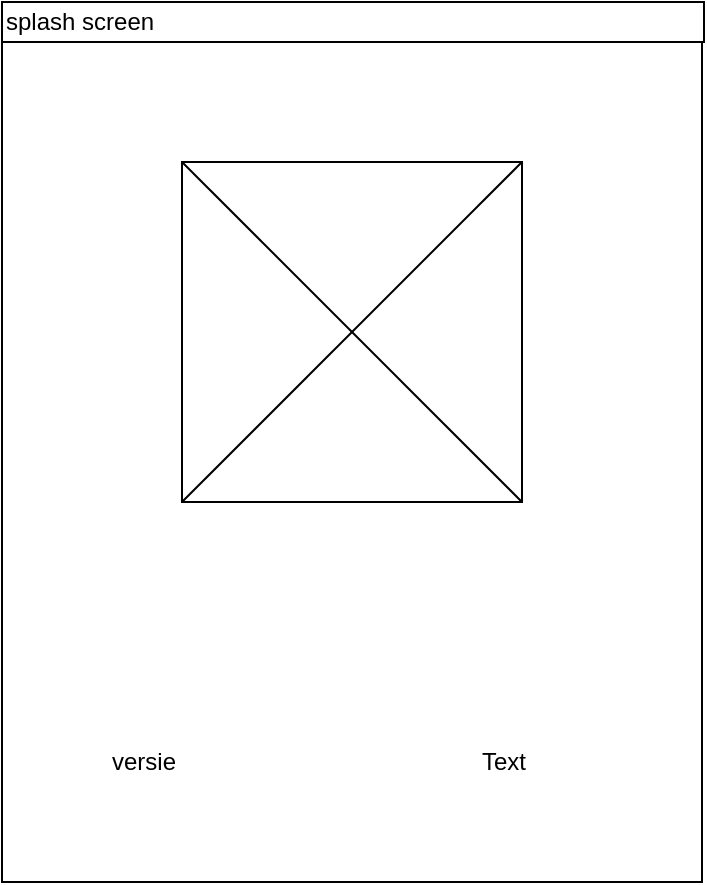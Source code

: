 <mxfile version="20.8.16" type="device"><diagram name="Pagina-1" id="SDJvJmmaV_iEHm4Sz-VC"><mxGraphModel dx="1338" dy="820" grid="1" gridSize="10" guides="1" tooltips="1" connect="1" arrows="1" fold="1" page="1" pageScale="1" pageWidth="827" pageHeight="1169" math="0" shadow="0"><root><mxCell id="0"/><mxCell id="1" parent="0"/><mxCell id="AwRq_K0OCSnCiTpL8taD-1" value="" style="rounded=0;whiteSpace=wrap;html=1;" vertex="1" parent="1"><mxGeometry x="239" y="210" width="350" height="420" as="geometry"/></mxCell><mxCell id="AwRq_K0OCSnCiTpL8taD-2" value="splash screen" style="rounded=0;whiteSpace=wrap;html=1;align=left;" vertex="1" parent="1"><mxGeometry x="239" y="190" width="351" height="20" as="geometry"/></mxCell><mxCell id="AwRq_K0OCSnCiTpL8taD-3" value="" style="whiteSpace=wrap;html=1;aspect=fixed;" vertex="1" parent="1"><mxGeometry x="329" y="270" width="170" height="170" as="geometry"/></mxCell><mxCell id="AwRq_K0OCSnCiTpL8taD-4" value="" style="endArrow=none;html=1;rounded=0;entryX=1;entryY=0;entryDx=0;entryDy=0;exitX=0;exitY=1;exitDx=0;exitDy=0;" edge="1" parent="1" source="AwRq_K0OCSnCiTpL8taD-3" target="AwRq_K0OCSnCiTpL8taD-3"><mxGeometry width="50" height="50" relative="1" as="geometry"><mxPoint x="390" y="450" as="sourcePoint"/><mxPoint x="440" y="400" as="targetPoint"/></mxGeometry></mxCell><mxCell id="AwRq_K0OCSnCiTpL8taD-5" value="" style="endArrow=none;html=1;rounded=0;entryX=0;entryY=0;entryDx=0;entryDy=0;exitX=1;exitY=1;exitDx=0;exitDy=0;" edge="1" parent="1" source="AwRq_K0OCSnCiTpL8taD-3" target="AwRq_K0OCSnCiTpL8taD-3"><mxGeometry width="50" height="50" relative="1" as="geometry"><mxPoint x="390" y="450" as="sourcePoint"/><mxPoint x="440" y="400" as="targetPoint"/></mxGeometry></mxCell><mxCell id="AwRq_K0OCSnCiTpL8taD-6" value="Text" style="text;html=1;strokeColor=none;fillColor=none;align=center;verticalAlign=middle;whiteSpace=wrap;rounded=0;" vertex="1" parent="1"><mxGeometry x="460" y="555" width="60" height="30" as="geometry"/></mxCell><mxCell id="AwRq_K0OCSnCiTpL8taD-7" value="versie" style="text;html=1;strokeColor=none;fillColor=none;align=center;verticalAlign=middle;whiteSpace=wrap;rounded=0;" vertex="1" parent="1"><mxGeometry x="280" y="555" width="60" height="30" as="geometry"/></mxCell></root></mxGraphModel></diagram></mxfile>